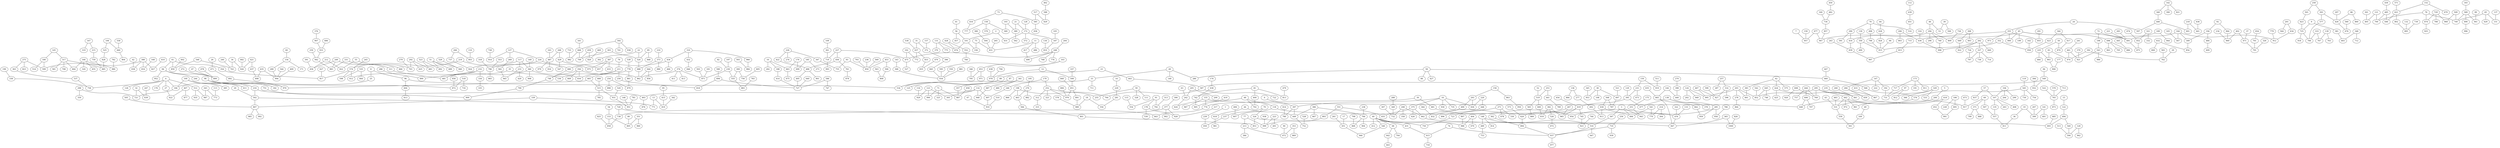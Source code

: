 digraph gr1 { 
	edge [dir=none];
	1 -> 239;
	2 -> 101;
	2 -> 631;
	3 -> 367;
	3 -> 684;
	3 -> 943;
	4 -> 184;
	4 -> 27;
	4 -> 126;
	4 -> 176;
	4 -> 512;
	4 -> 758;
	5 -> 200;
	6 -> 397;
	7 -> 957;
	8 -> 96;
	8 -> 25;
	9 -> 725;
	9 -> 381;
	10 -> 188;
	10 -> 282;
	10 -> 663;
	11 -> 417;
	11 -> 486;
	11 -> 831;
	12 -> 508;
	12 -> 978;
	13 -> 771;
	13 -> 819;
	14 -> 229;
	15 -> 122;
	16 -> 375;
	16 -> 397;
	16 -> 735;
	16 -> 830;
	16 -> 930;
	17 -> 651;
	18 -> 989;
	18 -> 556;
	19 -> 36;
	19 -> 399;
	20 -> 502;
	21 -> 172;
	21 -> 389;
	22 -> 524;
	22 -> 302;
	23 -> 89;
	23 -> 443;
	24 -> 355;
	24 -> 597;
	25 -> 184;
	26 -> 471;
	27 -> 622;
	28 -> 280;
	28 -> 33;
	28 -> 140;
	29 -> 762;
	30 -> 681;
	30 -> 774;
	31 -> 637;
	31 -> 372;
	32 -> 721;
	32 -> 639;
	33 -> 534;
	33 -> 711;
	34 -> 743;
	34 -> 926;
	35 -> 536;
	35 -> 612;
	36 -> 811;
	37 -> 671;
	38 -> 697;
	38 -> 108;
	38 -> 953;
	39 -> 53;
	39 -> 500;
	40 -> 431;
	40 -> 68;
	40 -> 412;
	40 -> 546;
	40 -> 750;
	40 -> 988;
	41 -> 56;
	42 -> 838;
	43 -> 531;
	44 -> 449;
	44 -> 618;
	45 -> 900;
	45 -> 199;
	45 -> 691;
	45 -> 696;
	45 -> 947;
	46 -> 294;
	46 -> 53;
	47 -> 899;
	48 -> 118;
	48 -> 624;
	48 -> 702;
	49 -> 169;
	50 -> 225;
	50 -> 870;
	51 -> 692;
	51 -> 689;
	51 -> 940;
	52 -> 519;
	54 -> 153;
	55 -> 822;
	55 -> 703;
	56 -> 101;
	56 -> 457;
	57 -> 107;
	57 -> 837;
	58 -> 460;
	58 -> 88;
	58 -> 280;
	58 -> 427;
	59 -> 255;
	59 -> 111;
	59 -> 328;
	60 -> 154;
	61 -> 354;
	61 -> 94;
	61 -> 859;
	62 -> 383;
	62 -> 424;
	62 -> 575;
	63 -> 242;
	64 -> 628;
	65 -> 749;
	65 -> 151;
	65 -> 629;
	66 -> 915;
	67 -> 910;
	68 -> 642;
	68 -> 704;
	69 -> 917;
	69 -> 371;
	69 -> 507;
	70 -> 290;
	70 -> 498;
	70 -> 532;
	71 -> 990;
	71 -> 325;
	71 -> 887;
	72 -> 691;
	72 -> 196;
	73 -> 616;
	73 -> 585;
	74 -> 937;
	74 -> 615;
	75 -> 831;
	75 -> 336;
	76 -> 211;
	77 -> 999;
	77 -> 213;
	78 -> 749;
	78 -> 700;
	78 -> 874;
	79 -> 324;
	79 -> 237;
	80 -> 805;
	81 -> 400;
	81 -> 742;
	81 -> 813;
	82 -> 230;
	83 -> 974;
	83 -> 903;
	84 -> 549;
	85 -> 524;
	85 -> 848;
	86 -> 426;
	86 -> 860;
	87 -> 357;
	89 -> 534;
	89 -> 125;
	90 -> 472;
	91 -> 178;
	91 -> 554;
	91 -> 792;
	92 -> 194;
	92 -> 964;
	93 -> 755;
	93 -> 850;
	94 -> 244;
	94 -> 899;
	94 -> 952;
	95 -> 415;
	96 -> 534;
	96 -> 604;
	97 -> 731;
	97 -> 812;
	98 -> 970;
	98 -> 182;
	98 -> 872;
	99 -> 941;
	100 -> 184;
	100 -> 216;
	100 -> 385;
	100 -> 611;
	101 -> 336;
	101 -> 674;
	102 -> 475;
	102 -> 772;
	103 -> 595;
	103 -> 653;
	104 -> 107;
	104 -> 264;
	104 -> 299;
	105 -> 187;
	106 -> 525;
	106 -> 660;
	107 -> 135;
	107 -> 263;
	107 -> 408;
	109 -> 361;
	110 -> 955;
	112 -> 439;
	113 -> 773;
	114 -> 493;
	114 -> 305;
	114 -> 497;
	114 -> 948;
	115 -> 554;
	116 -> 929;
	117 -> 360;
	117 -> 233;
	117 -> 924;
	118 -> 476;
	118 -> 607;
	119 -> 545;
	120 -> 594;
	120 -> 962;
	121 -> 700;
	121 -> 405;
	122 -> 494;
	123 -> 305;
	123 -> 929;
	123 -> 990;
	124 -> 995;
	124 -> 202;
	124 -> 949;
	127 -> 269;
	127 -> 224;
	127 -> 914;
	128 -> 172;
	129 -> 395;
	130 -> 350;
	131 -> 674;
	131 -> 370;
	131 -> 775;
	132 -> 895;
	133 -> 476;
	134 -> 810;
	135 -> 557;
	136 -> 277;
	136 -> 884;
	137 -> 151;
	138 -> 285;
	138 -> 378;
	138 -> 477;
	139 -> 767;
	139 -> 763;
	141 -> 399;
	141 -> 401;
	142 -> 340;
	142 -> 390;
	142 -> 821;
	143 -> 368;
	144 -> 665;
	144 -> 440;
	145 -> 180;
	145 -> 317;
	146 -> 951;
	147 -> 284;
	147 -> 192;
	147 -> 222;
	148 -> 516;
	148 -> 489;
	148 -> 814;
	149 -> 360;
	150 -> 231;
	150 -> 919;
	152 -> 621;
	152 -> 679;
	153 -> 858;
	153 -> 805;
	154 -> 289;
	154 -> 171;
	155 -> 774;
	155 -> 648;
	155 -> 967;
	156 -> 293;
	156 -> 863;
	157 -> 372;
	158 -> 369;
	158 -> 579;
	158 -> 777;
	159 -> 957;
	160 -> 734;
	161 -> 668;
	162 -> 958;
	163 -> 487;
	164 -> 691;
	164 -> 309;
	164 -> 567;
	164 -> 912;
	165 -> 567;
	166 -> 664;
	166 -> 320;
	166 -> 455;
	166 -> 980;
	167 -> 215;
	167 -> 319;
	168 -> 816;
	169 -> 561;
	170 -> 663;
	170 -> 699;
	172 -> 631;
	172 -> 187;
	172 -> 572;
	173 -> 717;
	173 -> 191;
	173 -> 911;
	174 -> 638;
	175 -> 251;
	177 -> 906;
	178 -> 928;
	178 -> 530;
	179 -> 246;
	179 -> 252;
	180 -> 599;
	180 -> 514;
	181 -> 871;
	183 -> 589;
	184 -> 721;
	185 -> 699;
	185 -> 273;
	186 -> 695;
	186 -> 228;
	187 -> 810;
	188 -> 414;
	189 -> 696;
	189 -> 944;
	190 -> 338;
	192 -> 731;
	193 -> 389;
	193 -> 369;
	194 -> 309;
	194 -> 484;
	195 -> 276;
	196 -> 543;
	197 -> 230;
	198 -> 764;
	198 -> 463;
	198 -> 866;
	200 -> 961;
	201 -> 634;
	201 -> 564;
	203 -> 852;
	203 -> 278;
	203 -> 661;
	203 -> 995;
	204 -> 248;
	205 -> 242;
	205 -> 209;
	206 -> 436;
	206 -> 803;
	207 -> 399;
	208 -> 662;
	208 -> 358;
	208 -> 732;
	210 -> 373;
	211 -> 465;
	211 -> 250;
	211 -> 536;
	212 -> 458;
	212 -> 822;
	213 -> 384;
	213 -> 472;
	214 -> 770;
	214 -> 304;
	215 -> 759;
	216 -> 493;
	216 -> 502;
	217 -> 928;
	218 -> 601;
	218 -> 641;
	219 -> 574;
	219 -> 680;
	220 -> 830;
	220 -> 448;
	221 -> 691;
	223 -> 999;
	223 -> 491;
	224 -> 796;
	224 -> 975;
	225 -> 903;
	225 -> 464;
	226 -> 422;
	226 -> 274;
	226 -> 347;
	227 -> 456;
	227 -> 475;
	227 -> 719;
	229 -> 281;
	230 -> 871;
	230 -> 555;
	231 -> 395;
	231 -> 673;
	232 -> 481;
	232 -> 334;
	232 -> 890;
	233 -> 420;
	233 -> 945;
	234 -> 969;
	235 -> 841;
	236 -> 850;
	237 -> 650;
	238 -> 784;
	239 -> 650;
	240 -> 743;
	241 -> 461;
	242 -> 624;
	243 -> 839;
	245 -> 574;
	246 -> 497;
	247 -> 639;
	248 -> 475;
	248 -> 496;
	248 -> 768;
	248 -> 776;
	249 -> 311;
	249 -> 458;
	249 -> 983;
	250 -> 818;
	251 -> 943;
	252 -> 255;
	252 -> 312;
	252 -> 323;
	252 -> 976;
	253 -> 519;
	253 -> 441;
	254 -> 879;
	254 -> 898;
	256 -> 710;
	257 -> 314;
	257 -> 287;
	258 -> 501;
	258 -> 393;
	259 -> 942;
	260 -> 841;
	261 -> 651;
	262 -> 915;
	262 -> 327;
	262 -> 849;
	262 -> 922;
	265 -> 831;
	266 -> 737;
	266 -> 955;
	267 -> 965;
	267 -> 662;
	268 -> 429;
	268 -> 487;
	269 -> 582;
	270 -> 398;
	271 -> 723;
	271 -> 330;
	271 -> 678;
	272 -> 899;
	275 -> 363;
	275 -> 599;
	275 -> 823;
	276 -> 463;
	276 -> 882;
	277 -> 492;
	278 -> 864;
	279 -> 703;
	281 -> 556;
	283 -> 691;
	284 -> 659;
	284 -> 867;
	285 -> 959;
	285 -> 954;
	285 -> 956;
	286 -> 890;
	288 -> 349;
	289 -> 994;
	290 -> 416;
	290 -> 591;
	291 -> 855;
	292 -> 703;
	292 -> 625;
	292 -> 683;
	293 -> 830;
	293 -> 499;
	294 -> 740;
	294 -> 296;
	294 -> 416;
	294 -> 809;
	295 -> 769;
	295 -> 442;
	295 -> 659;
	295 -> 852;
	297 -> 426;
	298 -> 721;
	298 -> 359;
	300 -> 555;
	300 -> 756;
	301 -> 405;
	303 -> 524;
	303 -> 709;
	306 -> 377;
	307 -> 732;
	308 -> 649;
	308 -> 603;
	309 -> 854;
	310 -> 434;
	310 -> 432;
	310 -> 966;
	311 -> 481;
	312 -> 315;
	313 -> 792;
	314 -> 927;
	314 -> 596;
	316 -> 436;
	317 -> 581;
	317 -> 664;
	317 -> 708;
	317 -> 885;
	318 -> 796;
	321 -> 652;
	321 -> 332;
	322 -> 476;
	324 -> 853;
	324 -> 693;
	326 -> 791;
	327 -> 714;
	327 -> 736;
	327 -> 797;
	329 -> 812;
	329 -> 366;
	329 -> 533;
	331 -> 983;
	331 -> 666;
	333 -> 766;
	333 -> 767;
	334 -> 335;
	337 -> 508;
	338 -> 758;
	339 -> 807;
	339 -> 771;
	340 -> 446;
	341 -> 687;
	341 -> 480;
	342 -> 819;
	343 -> 987;
	343 -> 773;
	344 -> 617;
	344 -> 423;
	345 -> 953;
	346 -> 795;
	347 -> 755;
	348 -> 403;
	348 -> 712;
	349 -> 732;
	350 -> 915;
	350 -> 490;
	351 -> 805;
	351 -> 960;
	352 -> 958;
	352 -> 998;
	353 -> 472;
	353 -> 869;
	354 -> 817;
	355 -> 436;
	355 -> 855;
	355 -> 900;
	355 -> 973;
	356 -> 748;
	356 -> 669;
	356 -> 834;
	356 -> 862;
	357 -> 887;
	360 -> 834;
	360 -> 481;
	360 -> 908;
	361 -> 719;
	362 -> 894;
	363 -> 537;
	364 -> 832;
	365 -> 847;
	365 -> 1000;
	367 -> 516;
	368 -> 934;
	371 -> 799;
	371 -> 888;
	372 -> 396;
	373 -> 688;
	373 -> 880;
	374 -> 862;
	374 -> 411;
	374 -> 413;
	374 -> 871;
	375 -> 662;
	375 -> 626;
	375 -> 655;
	376 -> 907;
	377 -> 738;
	377 -> 902;
	377 -> 928;
	379 -> 921;
	380 -> 504;
	381 -> 403;
	382 -> 965;
	382 -> 526;
	382 -> 610;
	383 -> 661;
	386 -> 449;
	386 -> 667;
	386 -> 784;
	387 -> 975;
	387 -> 633;
	387 -> 657;
	388 -> 599;
	388 -> 816;
	388 -> 827;
	388 -> 838;
	389 -> 562;
	391 -> 458;
	392 -> 974;
	392 -> 762;
	393 -> 426;
	393 -> 577;
	394 -> 932;
	395 -> 477;
	395 -> 619;
	396 -> 845;
	397 -> 449;
	397 -> 780;
	398 -> 440;
	400 -> 702;
	402 -> 969;
	402 -> 671;
	404 -> 988;
	404 -> 670;
	406 -> 607;
	407 -> 622;
	407 -> 877;
	409 -> 994;
	410 -> 827;
	414 -> 727;
	415 -> 819;
	416 -> 839;
	417 -> 496;
	418 -> 531;
	418 -> 452;
	419 -> 905;
	421 -> 926;
	421 -> 437;
	422 -> 488;
	423 -> 958;
	424 -> 425;
	424 -> 841;
	426 -> 676;
	428 -> 674;
	428 -> 552;
	429 -> 657;
	429 -> 547;
	430 -> 485;
	431 -> 615;
	432 -> 846;
	433 -> 867;
	434 -> 680;
	434 -> 466;
	435 -> 698;
	435 -> 994;
	436 -> 998;
	437 -> 698;
	438 -> 978;
	439 -> 451;
	441 -> 789;
	442 -> 531;
	442 -> 917;
	442 -> 961;
	442 -> 972;
	443 -> 587;
	444 -> 606;
	444 -> 757;
	444 -> 769;
	445 -> 886;
	446 -> 597;
	446 -> 601;
	447 -> 460;
	448 -> 896;
	449 -> 752;
	450 -> 482;
	451 -> 532;
	452 -> 991;
	453 -> 850;
	453 -> 506;
	454 -> 619;
	456 -> 488;
	456 -> 761;
	459 -> 709;
	459 -> 820;
	460 -> 566;
	461 -> 921;
	461 -> 974;
	462 -> 588;
	463 -> 584;
	465 -> 515;
	465 -> 970;
	467 -> 995;
	467 -> 927;
	468 -> 515;
	469 -> 820;
	470 -> 835;
	471 -> 892;
	473 -> 917;
	474 -> 652;
	475 -> 527;
	476 -> 847;
	478 -> 899;
	479 -> 813;
	482 -> 734;
	483 -> 531;
	484 -> 609;
	485 -> 700;
	485 -> 646;
	487 -> 916;
	487 -> 979;
	488 -> 495;
	488 -> 901;
	489 -> 753;
	492 -> 913;
	493 -> 876;
	494 -> 693;
	494 -> 540;
	495 -> 727;
	497 -> 910;
	498 -> 706;
	499 -> 832;
	501 -> 623;
	502 -> 807;
	502 -> 951;
	503 -> 871;
	504 -> 831;
	505 -> 807;
	506 -> 808;
	507 -> 557;
	508 -> 851;
	509 -> 968;
	509 -> 749;
	510 -> 910;
	511 -> 919;
	512 -> 935;
	512 -> 987;
	513 -> 594;
	515 -> 931;
	515 -> 785;
	516 -> 937;
	516 -> 647;
	517 -> 585;
	517 -> 829;
	518 -> 872;
	518 -> 716;
	519 -> 600;
	519 -> 565;
	520 -> 931;
	521 -> 697;
	522 -> 765;
	523 -> 683;
	523 -> 692;
	524 -> 688;
	525 -> 828;
	526 -> 672;
	528 -> 752;
	529 -> 940;
	531 -> 559;
	535 -> 598;
	535 -> 844;
	537 -> 758;
	538 -> 637;
	539 -> 778;
	540 -> 594;
	541 -> 684;
	541 -> 770;
	542 -> 852;
	543 -> 921;
	543 -> 986;
	544 -> 994;
	545 -> 576;
	545 -> 730;
	545 -> 754;
	546 -> 946;
	548 -> 859;
	548 -> 743;
	549 -> 587;
	549 -> 713;
	549 -> 932;
	550 -> 934;
	551 -> 655;
	551 -> 893;
	552 -> 760;
	553 -> 796;
	555 -> 883;
	557 -> 811;
	558 -> 660;
	559 -> 561;
	560 -> 676;
	563 -> 808;
	565 -> 889;
	566 -> 576;
	568 -> 630;
	568 -> 787;
	569 -> 850;
	570 -> 765;
	571 -> 621;
	573 -> 620;
	574 -> 612;
	574 -> 598;
	574 -> 817;
	576 -> 648;
	577 -> 766;
	578 -> 989;
	580 -> 694;
	582 -> 945;
	583 -> 762;
	584 -> 801;
	585 -> 836;
	586 -> 727;
	586 -> 747;
	587 -> 722;
	587 -> 764;
	588 -> 829;
	589 -> 749;
	589 -> 690;
	589 -> 941;
	590 -> 927;
	592 -> 668;
	592 -> 741;
	592 -> 936;
	593 -> 984;
	595 -> 934;
	600 -> 610;
	602 -> 859;
	604 -> 613;
	605 -> 756;
	606 -> 648;
	606 -> 707;
	608 -> 769;
	608 -> 920;
	614 -> 780;
	615 -> 718;
	616 -> 777;
	617 -> 870;
	618 -> 981;
	619 -> 620;
	619 -> 745;
	619 -> 965;
	620 -> 894;
	621 -> 646;
	621 -> 802;
	623 -> 725;
	627 -> 817;
	628 -> 824;
	630 -> 684;
	630 -> 913;
	632 -> 854;
	632 -> 800;
	634 -> 912;
	635 -> 665;
	636 -> 641;
	637 -> 772;
	637 -> 833;
	638 -> 742;
	640 -> 727;
	642 -> 643;
	644 -> 862;
	644 -> 856;
	645 -> 852;
	645 -> 746;
	649 -> 922;
	651 -> 946;
	652 -> 875;
	653 -> 795;
	653 -> 971;
	654 -> 701;
	656 -> 872;
	658 -> 887;
	660 -> 804;
	662 -> 847;
	663 -> 675;
	665 -> 847;
	665 -> 842;
	668 -> 709;
	668 -> 982;
	671 -> 791;
	677 -> 947;
	677 -> 957;
	680 -> 748;
	681 -> 954;
	682 -> 926;
	685 -> 693;
	686 -> 933;
	687 -> 948;
	688 -> 862;
	690 -> 996;
	691 -> 875;
	694 -> 818;
	694 -> 727;
	695 -> 991;
	696 -> 705;
	696 -> 886;
	696 -> 963;
	697 -> 787;
	701 -> 791;
	706 -> 915;
	710 -> 937;
	710 -> 939;
	713 -> 765;
	715 -> 815;
	717 -> 731;
	719 -> 993;
	720 -> 843;
	720 -> 738;
	723 -> 750;
	724 -> 797;
	725 -> 766;
	725 -> 918;
	726 -> 809;
	728 -> 914;
	729 -> 874;
	729 -> 788;
	729 -> 968;
	733 -> 982;
	734 -> 857;
	737 -> 924;
	738 -> 858;
	739 -> 895;
	740 -> 998;
	742 -> 905;
	744 -> 923;
	745 -> 923;
	748 -> 790;
	751 -> 909;
	759 -> 885;
	761 -> 878;
	765 -> 873;
	774 -> 843;
	778 -> 834;
	778 -> 861;
	779 -> 912;
	781 -> 951;
	782 -> 980;
	783 -> 883;
	784 -> 868;
	784 -> 904;
	786 -> 956;
	790 -> 909;
	793 -> 850;
	794 -> 978;
	796 -> 865;
	798 -> 868;
	801 -> 853;
	802 -> 895;
	806 -> 976;
	807 -> 985;
	807 -> 992;
	815 -> 997;
	824 -> 915;
	825 -> 858;
	826 -> 1000;
	828 -> 885;
	833 -> 835;
	839 -> 997;
	840 -> 851;
	842 -> 959;
	845 -> 934;
	851 -> 976;
	851 -> 891;
	857 -> 947;
	861 -> 879;
	863 -> 950;
	874 -> 925;
	881 -> 934;
	891 -> 989;
	892 -> 970;
	893 -> 999;
	894 -> 937;
	897 -> 988;
	903 -> 906;
	907 -> 933;
	931 -> 951;
	933 -> 942;
	937 -> 977;
	938 -> 999;
	942 -> 983;
	964 -> 969;
	966 -> 984;
}